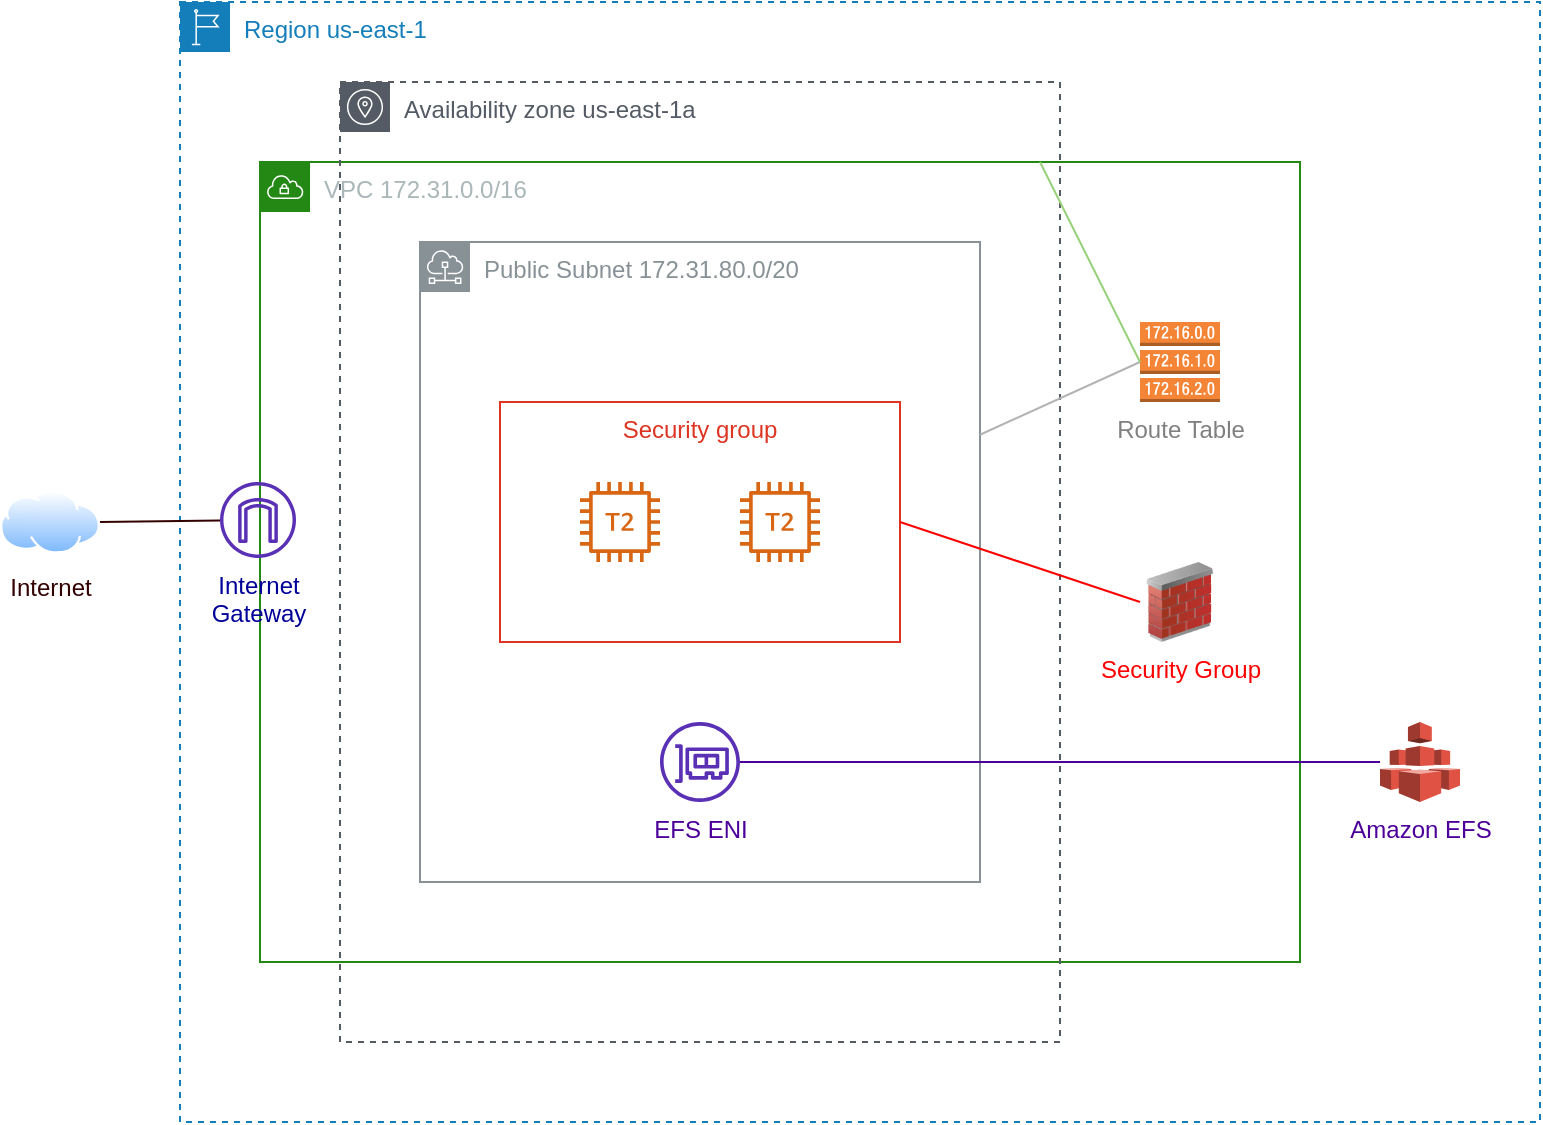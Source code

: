 <mxfile version="14.5.10" type="device"><diagram id="InhVo-2VItlhBuevn_id" name="Page-1"><mxGraphModel dx="1022" dy="659" grid="1" gridSize="10" guides="1" tooltips="1" connect="1" arrows="1" fold="1" page="1" pageScale="1" pageWidth="827" pageHeight="1169" math="0" shadow="0"><root><mxCell id="0"/><mxCell id="1" parent="0"/><mxCell id="726uq_k8QPMmuDIbfnGJ-7" value="Region us-east-1" style="points=[[0,0],[0.25,0],[0.5,0],[0.75,0],[1,0],[1,0.25],[1,0.5],[1,0.75],[1,1],[0.75,1],[0.5,1],[0.25,1],[0,1],[0,0.75],[0,0.5],[0,0.25]];outlineConnect=0;gradientColor=none;html=1;whiteSpace=wrap;fontSize=12;fontStyle=0;shape=mxgraph.aws4.group;grIcon=mxgraph.aws4.group_region;strokeColor=#147EBA;fillColor=none;verticalAlign=top;align=left;spacingLeft=30;fontColor=#147EBA;dashed=1;" vertex="1" parent="1"><mxGeometry x="120" y="40" width="680" height="560" as="geometry"/></mxCell><mxCell id="726uq_k8QPMmuDIbfnGJ-1" value="VPC 172.31.0.0/16" style="points=[[0,0],[0.25,0],[0.5,0],[0.75,0],[1,0],[1,0.25],[1,0.5],[1,0.75],[1,1],[0.75,1],[0.5,1],[0.25,1],[0,1],[0,0.75],[0,0.5],[0,0.25]];outlineConnect=0;gradientColor=none;html=1;whiteSpace=wrap;fontSize=12;fontStyle=0;shape=mxgraph.aws4.group;grIcon=mxgraph.aws4.group_vpc;strokeColor=#248814;fillColor=none;verticalAlign=top;align=left;spacingLeft=30;fontColor=#AAB7B8;dashed=0;" vertex="1" parent="1"><mxGeometry x="160" y="120" width="520" height="400" as="geometry"/></mxCell><mxCell id="726uq_k8QPMmuDIbfnGJ-3" value="Availability zone us-east-1a" style="outlineConnect=0;gradientColor=none;html=1;whiteSpace=wrap;fontSize=12;fontStyle=0;shape=mxgraph.aws4.group;grIcon=mxgraph.aws4.group_availability_zone;strokeColor=#545B64;fillColor=none;verticalAlign=top;align=left;spacingLeft=30;fontColor=#545B64;dashed=1;" vertex="1" parent="1"><mxGeometry x="200" y="80" width="360" height="480" as="geometry"/></mxCell><mxCell id="726uq_k8QPMmuDIbfnGJ-8" value="Public Subnet 172.31.80.0/20" style="outlineConnect=0;gradientColor=none;html=1;whiteSpace=wrap;fontSize=12;fontStyle=0;shape=mxgraph.aws4.group;grIcon=mxgraph.aws4.group_subnet;strokeColor=#879196;fillColor=none;verticalAlign=top;align=left;spacingLeft=30;fontColor=#879196;dashed=0;" vertex="1" parent="1"><mxGeometry x="240" y="160" width="280" height="320" as="geometry"/></mxCell><mxCell id="726uq_k8QPMmuDIbfnGJ-14" value="Security group" style="fillColor=none;strokeColor=#DD3522;verticalAlign=top;fontStyle=0;fontColor=#DD3522;" vertex="1" parent="1"><mxGeometry x="280" y="240" width="200" height="120" as="geometry"/></mxCell><mxCell id="726uq_k8QPMmuDIbfnGJ-9" value="" style="outlineConnect=0;fontColor=#232F3E;gradientColor=none;fillColor=#D86613;strokeColor=none;dashed=0;verticalLabelPosition=bottom;verticalAlign=top;align=center;html=1;fontSize=12;fontStyle=0;aspect=fixed;pointerEvents=1;shape=mxgraph.aws4.t2_instance;" vertex="1" parent="1"><mxGeometry x="320" y="280" width="40" height="40" as="geometry"/></mxCell><mxCell id="726uq_k8QPMmuDIbfnGJ-2" value="EFS ENI" style="outlineConnect=0;gradientColor=none;fillColor=#5A30B5;strokeColor=none;dashed=0;verticalLabelPosition=bottom;verticalAlign=top;align=center;html=1;fontSize=12;fontStyle=0;aspect=fixed;pointerEvents=1;shape=mxgraph.aws4.elastic_network_interface;fontColor=#4C0099;" vertex="1" parent="1"><mxGeometry x="360" y="400" width="40" height="40" as="geometry"/></mxCell><mxCell id="726uq_k8QPMmuDIbfnGJ-12" value="" style="outlineConnect=0;fontColor=#232F3E;gradientColor=none;fillColor=#D86613;strokeColor=none;dashed=0;verticalLabelPosition=bottom;verticalAlign=top;align=center;html=1;fontSize=12;fontStyle=0;aspect=fixed;pointerEvents=1;shape=mxgraph.aws4.t2_instance;" vertex="1" parent="1"><mxGeometry x="400" y="280" width="40" height="40" as="geometry"/></mxCell><mxCell id="726uq_k8QPMmuDIbfnGJ-15" value="Route Table" style="outlineConnect=0;dashed=0;verticalLabelPosition=bottom;verticalAlign=top;align=center;html=1;shape=mxgraph.aws3.route_table;fillColor=#F58536;gradientColor=none;fontColor=#808080;" vertex="1" parent="1"><mxGeometry x="600" y="200" width="40" height="40" as="geometry"/></mxCell><mxCell id="726uq_k8QPMmuDIbfnGJ-16" value="" style="endArrow=none;html=1;entryX=0;entryY=0.5;entryDx=0;entryDy=0;entryPerimeter=0;fontColor=#FF0000;strokeColor=#B3B3B3;" edge="1" parent="1" source="726uq_k8QPMmuDIbfnGJ-8" target="726uq_k8QPMmuDIbfnGJ-15"><mxGeometry width="50" height="50" relative="1" as="geometry"><mxPoint x="590" y="270" as="sourcePoint"/><mxPoint x="500" y="220" as="targetPoint"/></mxGeometry></mxCell><mxCell id="726uq_k8QPMmuDIbfnGJ-17" value="Amazon EFS" style="outlineConnect=0;dashed=0;verticalLabelPosition=bottom;verticalAlign=top;align=center;html=1;shape=mxgraph.aws3.efs;fillColor=#E05243;gradientColor=none;fontColor=#4C0099;" vertex="1" parent="1"><mxGeometry x="720" y="400" width="40" height="40" as="geometry"/></mxCell><mxCell id="726uq_k8QPMmuDIbfnGJ-19" value="Security Group" style="image;html=1;image=img/lib/clip_art/networking/Firewall_02_128x128.png;fontColor=#FF0000;" vertex="1" parent="1"><mxGeometry x="600" y="320" width="40" height="40" as="geometry"/></mxCell><mxCell id="726uq_k8QPMmuDIbfnGJ-20" value="" style="endArrow=none;html=1;entryX=0;entryY=0.5;entryDx=0;entryDy=0;fontColor=#FF0000;strokeColor=#FF0000;exitX=1;exitY=0.5;exitDx=0;exitDy=0;rounded=1;" edge="1" parent="1" source="726uq_k8QPMmuDIbfnGJ-14" target="726uq_k8QPMmuDIbfnGJ-19"><mxGeometry width="50" height="50" relative="1" as="geometry"><mxPoint x="450" y="230" as="sourcePoint"/><mxPoint x="650" y="150" as="targetPoint"/></mxGeometry></mxCell><mxCell id="726uq_k8QPMmuDIbfnGJ-21" value="" style="endArrow=none;html=1;fontColor=#FF0000;strokeColor=#4C0099;" edge="1" parent="1" source="726uq_k8QPMmuDIbfnGJ-2" target="726uq_k8QPMmuDIbfnGJ-17"><mxGeometry width="50" height="50" relative="1" as="geometry"><mxPoint x="450" y="270" as="sourcePoint"/><mxPoint x="650" y="270" as="targetPoint"/></mxGeometry></mxCell><mxCell id="726uq_k8QPMmuDIbfnGJ-22" value="Internet &lt;br&gt;Gateway" style="outlineConnect=0;gradientColor=none;fillColor=#5A30B5;strokeColor=none;dashed=0;verticalLabelPosition=bottom;verticalAlign=top;align=center;html=1;fontSize=12;fontStyle=0;aspect=fixed;pointerEvents=1;shape=mxgraph.aws4.internet_gateway;fontColor=#000099;" vertex="1" parent="1"><mxGeometry x="140" y="280" width="38" height="38" as="geometry"/></mxCell><mxCell id="726uq_k8QPMmuDIbfnGJ-23" value="&lt;font color=&quot;#330000&quot;&gt;Internet&lt;/font&gt;" style="aspect=fixed;perimeter=ellipsePerimeter;html=1;align=center;shadow=0;dashed=0;spacingTop=3;image;image=img/lib/active_directory/internet_cloud.svg;fontColor=#808080;" vertex="1" parent="1"><mxGeometry x="30" y="284.25" width="50" height="31.5" as="geometry"/></mxCell><mxCell id="726uq_k8QPMmuDIbfnGJ-24" value="" style="endArrow=none;html=1;fontColor=#FF0000;exitX=1;exitY=0.5;exitDx=0;exitDy=0;strokeColor=#330000;" edge="1" parent="1" source="726uq_k8QPMmuDIbfnGJ-23" target="726uq_k8QPMmuDIbfnGJ-22"><mxGeometry width="50" height="50" relative="1" as="geometry"><mxPoint x="450" y="225.556" as="sourcePoint"/><mxPoint x="140" y="216" as="targetPoint"/></mxGeometry></mxCell><mxCell id="726uq_k8QPMmuDIbfnGJ-26" value="" style="endArrow=none;html=1;entryX=0;entryY=0.5;entryDx=0;entryDy=0;entryPerimeter=0;fontColor=#FF0000;exitX=0.75;exitY=0;exitDx=0;exitDy=0;strokeColor=#97D077;" edge="1" parent="1" source="726uq_k8QPMmuDIbfnGJ-1" target="726uq_k8QPMmuDIbfnGJ-15"><mxGeometry width="50" height="50" relative="1" as="geometry"><mxPoint x="530" y="240.909" as="sourcePoint"/><mxPoint x="610" y="190" as="targetPoint"/></mxGeometry></mxCell></root></mxGraphModel></diagram></mxfile>